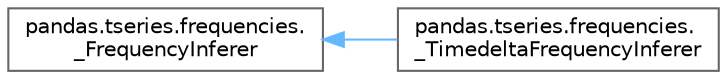 digraph "Graphical Class Hierarchy"
{
 // LATEX_PDF_SIZE
  bgcolor="transparent";
  edge [fontname=Helvetica,fontsize=10,labelfontname=Helvetica,labelfontsize=10];
  node [fontname=Helvetica,fontsize=10,shape=box,height=0.2,width=0.4];
  rankdir="LR";
  Node0 [id="Node000000",label="pandas.tseries.frequencies.\l_FrequencyInferer",height=0.2,width=0.4,color="grey40", fillcolor="white", style="filled",URL="$d2/ddd/classpandas_1_1tseries_1_1frequencies_1_1__FrequencyInferer.html",tooltip=" "];
  Node0 -> Node1 [id="edge4737_Node000000_Node000001",dir="back",color="steelblue1",style="solid",tooltip=" "];
  Node1 [id="Node000001",label="pandas.tseries.frequencies.\l_TimedeltaFrequencyInferer",height=0.2,width=0.4,color="grey40", fillcolor="white", style="filled",URL="$d9/d83/classpandas_1_1tseries_1_1frequencies_1_1__TimedeltaFrequencyInferer.html",tooltip=" "];
}
